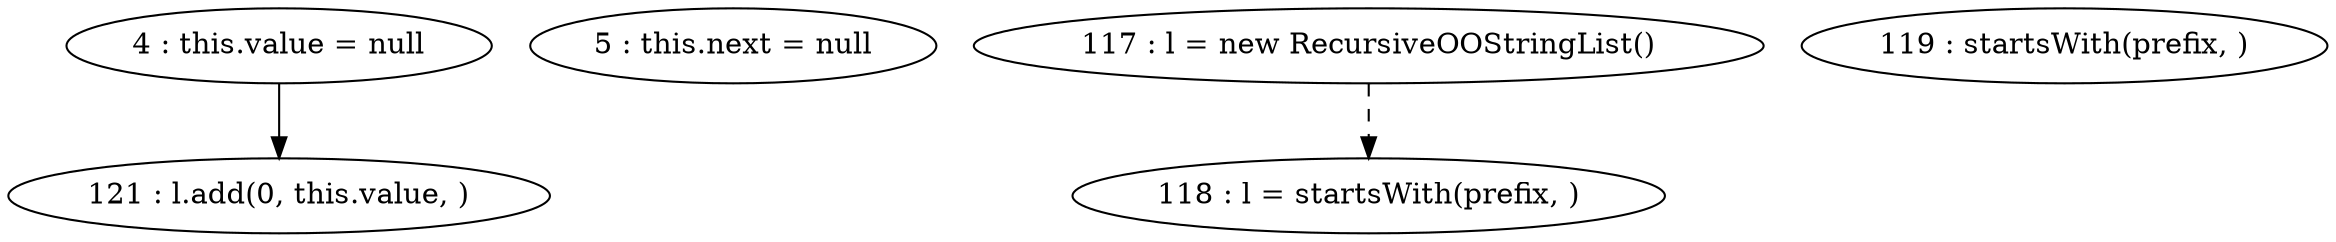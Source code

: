 digraph G {
"4 : this.value = null"
"4 : this.value = null" -> "121 : l.add(0, this.value, )"
"5 : this.next = null"
"117 : l = new RecursiveOOStringList()"
"117 : l = new RecursiveOOStringList()" -> "118 : l = startsWith(prefix, )" [style=dashed]
"118 : l = startsWith(prefix, )"
"119 : startsWith(prefix, )"
"121 : l.add(0, this.value, )"
}